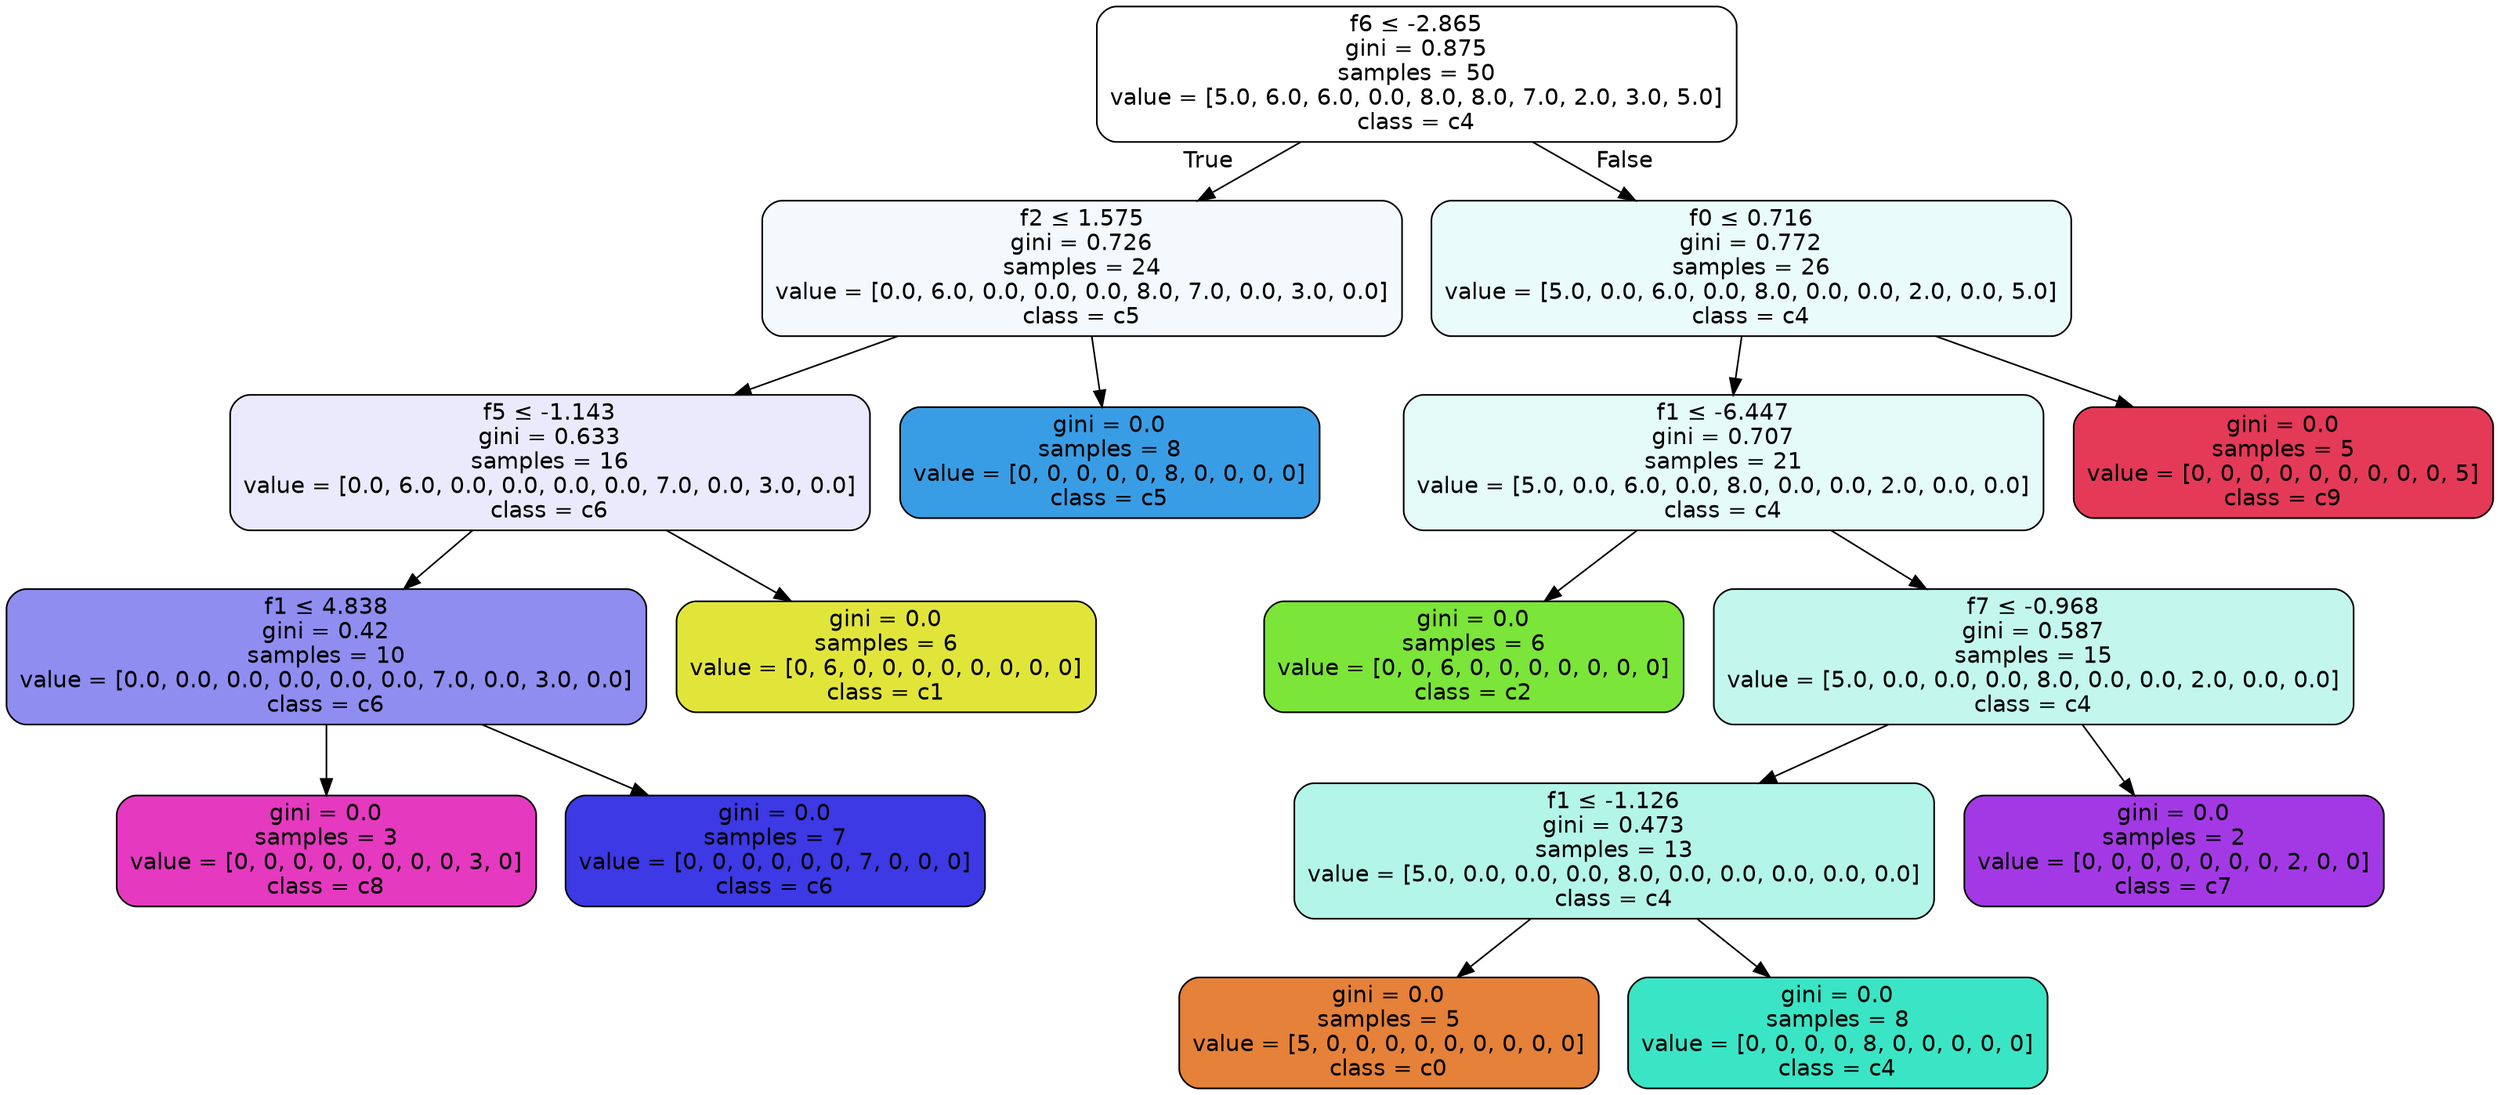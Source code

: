 digraph Tree {
node [shape=box, style="filled, rounded", color="black", fontname=helvetica] ;
edge [fontname=helvetica] ;
0 [label=<f6 &le; -2.865<br/>gini = 0.875<br/>samples = 50<br/>value = [5.0, 6.0, 6.0, 0.0, 8.0, 8.0, 7.0, 2.0, 3.0, 5.0]<br/>class = c4>, fillcolor="#39e5c500"] ;
1 [label=<f2 &le; 1.575<br/>gini = 0.726<br/>samples = 24<br/>value = [0.0, 6.0, 0.0, 0.0, 0.0, 8.0, 7.0, 0.0, 3.0, 0.0]<br/>class = c5>, fillcolor="#399de50f"] ;
0 -> 1 [labeldistance=2.5, labelangle=45, headlabel="True"] ;
2 [label=<f5 &le; -1.143<br/>gini = 0.633<br/>samples = 16<br/>value = [0.0, 6.0, 0.0, 0.0, 0.0, 0.0, 7.0, 0.0, 3.0, 0.0]<br/>class = c6>, fillcolor="#3c39e51a"] ;
1 -> 2 ;
3 [label=<f1 &le; 4.838<br/>gini = 0.42<br/>samples = 10<br/>value = [0.0, 0.0, 0.0, 0.0, 0.0, 0.0, 7.0, 0.0, 3.0, 0.0]<br/>class = c6>, fillcolor="#3c39e592"] ;
2 -> 3 ;
4 [label=<gini = 0.0<br/>samples = 3<br/>value = [0, 0, 0, 0, 0, 0, 0, 0, 3, 0]<br/>class = c8>, fillcolor="#e539c0ff"] ;
3 -> 4 ;
5 [label=<gini = 0.0<br/>samples = 7<br/>value = [0, 0, 0, 0, 0, 0, 7, 0, 0, 0]<br/>class = c6>, fillcolor="#3c39e5ff"] ;
3 -> 5 ;
6 [label=<gini = 0.0<br/>samples = 6<br/>value = [0, 6, 0, 0, 0, 0, 0, 0, 0, 0]<br/>class = c1>, fillcolor="#e2e539ff"] ;
2 -> 6 ;
7 [label=<gini = 0.0<br/>samples = 8<br/>value = [0, 0, 0, 0, 0, 8, 0, 0, 0, 0]<br/>class = c5>, fillcolor="#399de5ff"] ;
1 -> 7 ;
8 [label=<f0 &le; 0.716<br/>gini = 0.772<br/>samples = 26<br/>value = [5.0, 0.0, 6.0, 0.0, 8.0, 0.0, 0.0, 2.0, 0.0, 5.0]<br/>class = c4>, fillcolor="#39e5c51a"] ;
0 -> 8 [labeldistance=2.5, labelangle=-45, headlabel="False"] ;
9 [label=<f1 &le; -6.447<br/>gini = 0.707<br/>samples = 21<br/>value = [5.0, 0.0, 6.0, 0.0, 8.0, 0.0, 0.0, 2.0, 0.0, 0.0]<br/>class = c4>, fillcolor="#39e5c522"] ;
8 -> 9 ;
10 [label=<gini = 0.0<br/>samples = 6<br/>value = [0, 0, 6, 0, 0, 0, 0, 0, 0, 0]<br/>class = c2>, fillcolor="#7be539ff"] ;
9 -> 10 ;
11 [label=<f7 &le; -0.968<br/>gini = 0.587<br/>samples = 15<br/>value = [5.0, 0.0, 0.0, 0.0, 8.0, 0.0, 0.0, 2.0, 0.0, 0.0]<br/>class = c4>, fillcolor="#39e5c54d"] ;
9 -> 11 ;
12 [label=<f1 &le; -1.126<br/>gini = 0.473<br/>samples = 13<br/>value = [5.0, 0.0, 0.0, 0.0, 8.0, 0.0, 0.0, 0.0, 0.0, 0.0]<br/>class = c4>, fillcolor="#39e5c560"] ;
11 -> 12 ;
13 [label=<gini = 0.0<br/>samples = 5<br/>value = [5, 0, 0, 0, 0, 0, 0, 0, 0, 0]<br/>class = c0>, fillcolor="#e58139ff"] ;
12 -> 13 ;
14 [label=<gini = 0.0<br/>samples = 8<br/>value = [0, 0, 0, 0, 8, 0, 0, 0, 0, 0]<br/>class = c4>, fillcolor="#39e5c5ff"] ;
12 -> 14 ;
15 [label=<gini = 0.0<br/>samples = 2<br/>value = [0, 0, 0, 0, 0, 0, 0, 2, 0, 0]<br/>class = c7>, fillcolor="#a339e5ff"] ;
11 -> 15 ;
16 [label=<gini = 0.0<br/>samples = 5<br/>value = [0, 0, 0, 0, 0, 0, 0, 0, 0, 5]<br/>class = c9>, fillcolor="#e53958ff"] ;
8 -> 16 ;
}
